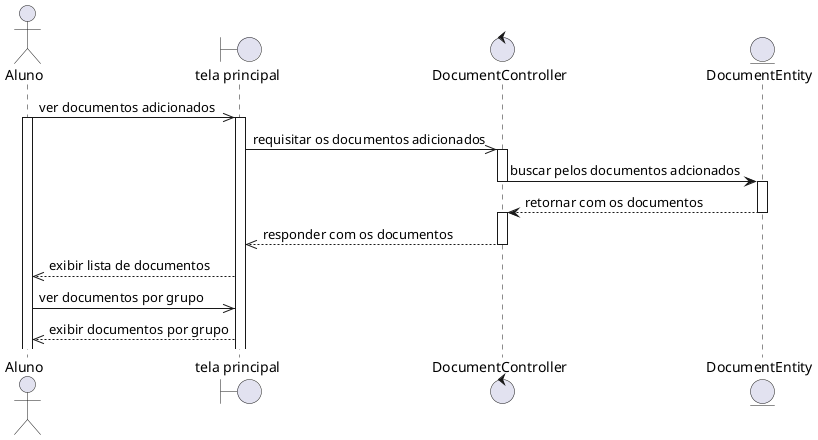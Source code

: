 @startuml
actor Aluno
boundary "tela principal" as home
control DocumentController 
entity DocumentEntity

Aluno ->> home: ver documentos adicionados
activate Aluno
activate home
home ->> DocumentController: requisitar os documentos adicionados
activate DocumentController
DocumentController -> DocumentEntity: buscar pelos documentos adcionados
deactivate DocumentController
activate DocumentEntity
DocumentEntity --> DocumentController: retornar com os documentos
deactivate DocumentEntity
activate DocumentController
DocumentController -->> home: responder com os documentos
deactivate DocumentController
home -->> Aluno: exibir lista de documentos
Aluno ->> home: ver documentos por grupo
home -->> Aluno: exibir documentos por grupo
@enduml